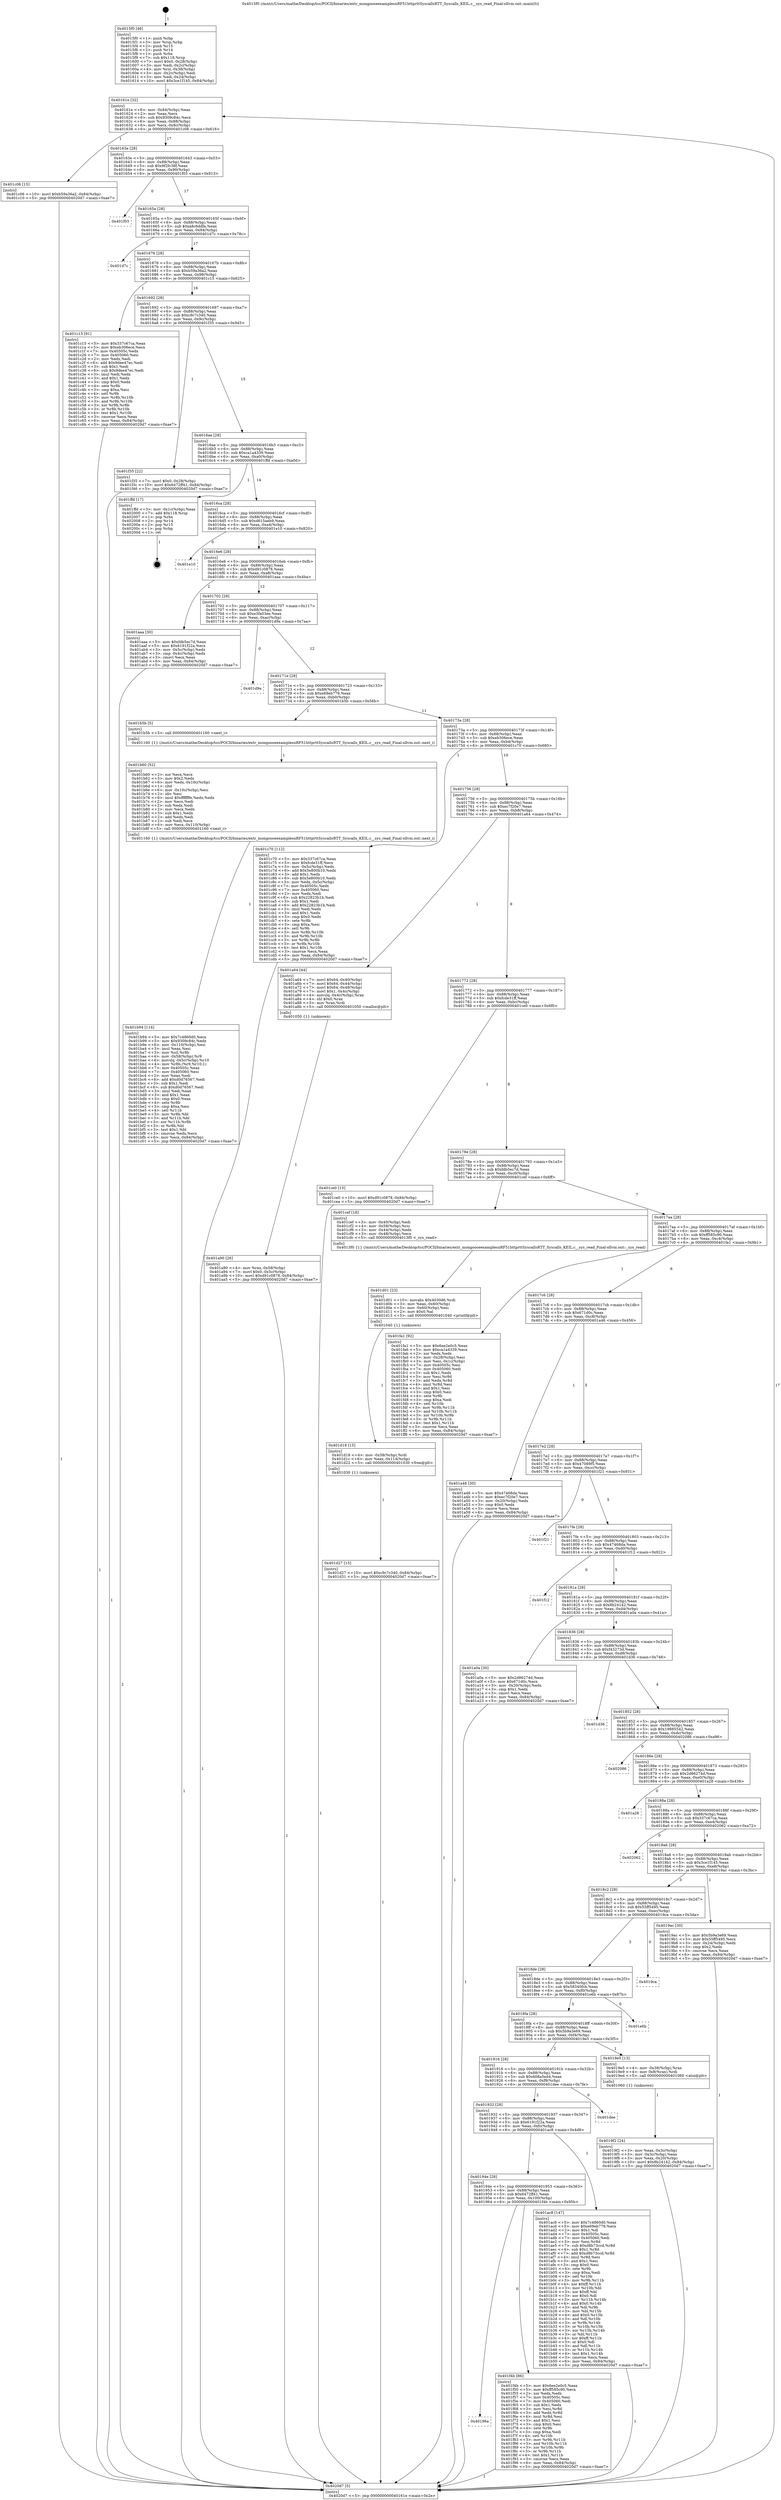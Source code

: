 digraph "0x4015f0" {
  label = "0x4015f0 (/mnt/c/Users/mathe/Desktop/tcc/POCII/binaries/extr_mongooseexamplesnRF51httprttSyscallsRTT_Syscalls_KEIL.c__sys_read_Final-ollvm.out::main(0))"
  labelloc = "t"
  node[shape=record]

  Entry [label="",width=0.3,height=0.3,shape=circle,fillcolor=black,style=filled]
  "0x40161e" [label="{
     0x40161e [32]\l
     | [instrs]\l
     &nbsp;&nbsp;0x40161e \<+6\>: mov -0x84(%rbp),%eax\l
     &nbsp;&nbsp;0x401624 \<+2\>: mov %eax,%ecx\l
     &nbsp;&nbsp;0x401626 \<+6\>: sub $0x9309c84c,%ecx\l
     &nbsp;&nbsp;0x40162c \<+6\>: mov %eax,-0x88(%rbp)\l
     &nbsp;&nbsp;0x401632 \<+6\>: mov %ecx,-0x8c(%rbp)\l
     &nbsp;&nbsp;0x401638 \<+6\>: je 0000000000401c06 \<main+0x616\>\l
  }"]
  "0x401c06" [label="{
     0x401c06 [15]\l
     | [instrs]\l
     &nbsp;&nbsp;0x401c06 \<+10\>: movl $0xb59a36a2,-0x84(%rbp)\l
     &nbsp;&nbsp;0x401c10 \<+5\>: jmp 00000000004020d7 \<main+0xae7\>\l
  }"]
  "0x40163e" [label="{
     0x40163e [28]\l
     | [instrs]\l
     &nbsp;&nbsp;0x40163e \<+5\>: jmp 0000000000401643 \<main+0x53\>\l
     &nbsp;&nbsp;0x401643 \<+6\>: mov -0x88(%rbp),%eax\l
     &nbsp;&nbsp;0x401649 \<+5\>: sub $0x9f2fc38f,%eax\l
     &nbsp;&nbsp;0x40164e \<+6\>: mov %eax,-0x90(%rbp)\l
     &nbsp;&nbsp;0x401654 \<+6\>: je 0000000000401f03 \<main+0x913\>\l
  }"]
  Exit [label="",width=0.3,height=0.3,shape=circle,fillcolor=black,style=filled,peripheries=2]
  "0x401f03" [label="{
     0x401f03\l
  }", style=dashed]
  "0x40165a" [label="{
     0x40165a [28]\l
     | [instrs]\l
     &nbsp;&nbsp;0x40165a \<+5\>: jmp 000000000040165f \<main+0x6f\>\l
     &nbsp;&nbsp;0x40165f \<+6\>: mov -0x88(%rbp),%eax\l
     &nbsp;&nbsp;0x401665 \<+5\>: sub $0xa8c6ddfa,%eax\l
     &nbsp;&nbsp;0x40166a \<+6\>: mov %eax,-0x94(%rbp)\l
     &nbsp;&nbsp;0x401670 \<+6\>: je 0000000000401d7c \<main+0x78c\>\l
  }"]
  "0x40196a" [label="{
     0x40196a\l
  }", style=dashed]
  "0x401d7c" [label="{
     0x401d7c\l
  }", style=dashed]
  "0x401676" [label="{
     0x401676 [28]\l
     | [instrs]\l
     &nbsp;&nbsp;0x401676 \<+5\>: jmp 000000000040167b \<main+0x8b\>\l
     &nbsp;&nbsp;0x40167b \<+6\>: mov -0x88(%rbp),%eax\l
     &nbsp;&nbsp;0x401681 \<+5\>: sub $0xb59a36a2,%eax\l
     &nbsp;&nbsp;0x401686 \<+6\>: mov %eax,-0x98(%rbp)\l
     &nbsp;&nbsp;0x40168c \<+6\>: je 0000000000401c15 \<main+0x625\>\l
  }"]
  "0x401f4b" [label="{
     0x401f4b [86]\l
     | [instrs]\l
     &nbsp;&nbsp;0x401f4b \<+5\>: mov $0x6ee2e0c5,%eax\l
     &nbsp;&nbsp;0x401f50 \<+5\>: mov $0xff585c90,%ecx\l
     &nbsp;&nbsp;0x401f55 \<+2\>: xor %edx,%edx\l
     &nbsp;&nbsp;0x401f57 \<+7\>: mov 0x40505c,%esi\l
     &nbsp;&nbsp;0x401f5e \<+7\>: mov 0x405060,%edi\l
     &nbsp;&nbsp;0x401f65 \<+3\>: sub $0x1,%edx\l
     &nbsp;&nbsp;0x401f68 \<+3\>: mov %esi,%r8d\l
     &nbsp;&nbsp;0x401f6b \<+3\>: add %edx,%r8d\l
     &nbsp;&nbsp;0x401f6e \<+4\>: imul %r8d,%esi\l
     &nbsp;&nbsp;0x401f72 \<+3\>: and $0x1,%esi\l
     &nbsp;&nbsp;0x401f75 \<+3\>: cmp $0x0,%esi\l
     &nbsp;&nbsp;0x401f78 \<+4\>: sete %r9b\l
     &nbsp;&nbsp;0x401f7c \<+3\>: cmp $0xa,%edi\l
     &nbsp;&nbsp;0x401f7f \<+4\>: setl %r10b\l
     &nbsp;&nbsp;0x401f83 \<+3\>: mov %r9b,%r11b\l
     &nbsp;&nbsp;0x401f86 \<+3\>: and %r10b,%r11b\l
     &nbsp;&nbsp;0x401f89 \<+3\>: xor %r10b,%r9b\l
     &nbsp;&nbsp;0x401f8c \<+3\>: or %r9b,%r11b\l
     &nbsp;&nbsp;0x401f8f \<+4\>: test $0x1,%r11b\l
     &nbsp;&nbsp;0x401f93 \<+3\>: cmovne %ecx,%eax\l
     &nbsp;&nbsp;0x401f96 \<+6\>: mov %eax,-0x84(%rbp)\l
     &nbsp;&nbsp;0x401f9c \<+5\>: jmp 00000000004020d7 \<main+0xae7\>\l
  }"]
  "0x401c15" [label="{
     0x401c15 [91]\l
     | [instrs]\l
     &nbsp;&nbsp;0x401c15 \<+5\>: mov $0x337c67ca,%eax\l
     &nbsp;&nbsp;0x401c1a \<+5\>: mov $0xeb306ece,%ecx\l
     &nbsp;&nbsp;0x401c1f \<+7\>: mov 0x40505c,%edx\l
     &nbsp;&nbsp;0x401c26 \<+7\>: mov 0x405060,%esi\l
     &nbsp;&nbsp;0x401c2d \<+2\>: mov %edx,%edi\l
     &nbsp;&nbsp;0x401c2f \<+6\>: add $0x9dee47ec,%edi\l
     &nbsp;&nbsp;0x401c35 \<+3\>: sub $0x1,%edi\l
     &nbsp;&nbsp;0x401c38 \<+6\>: sub $0x9dee47ec,%edi\l
     &nbsp;&nbsp;0x401c3e \<+3\>: imul %edi,%edx\l
     &nbsp;&nbsp;0x401c41 \<+3\>: and $0x1,%edx\l
     &nbsp;&nbsp;0x401c44 \<+3\>: cmp $0x0,%edx\l
     &nbsp;&nbsp;0x401c47 \<+4\>: sete %r8b\l
     &nbsp;&nbsp;0x401c4b \<+3\>: cmp $0xa,%esi\l
     &nbsp;&nbsp;0x401c4e \<+4\>: setl %r9b\l
     &nbsp;&nbsp;0x401c52 \<+3\>: mov %r8b,%r10b\l
     &nbsp;&nbsp;0x401c55 \<+3\>: and %r9b,%r10b\l
     &nbsp;&nbsp;0x401c58 \<+3\>: xor %r9b,%r8b\l
     &nbsp;&nbsp;0x401c5b \<+3\>: or %r8b,%r10b\l
     &nbsp;&nbsp;0x401c5e \<+4\>: test $0x1,%r10b\l
     &nbsp;&nbsp;0x401c62 \<+3\>: cmovne %ecx,%eax\l
     &nbsp;&nbsp;0x401c65 \<+6\>: mov %eax,-0x84(%rbp)\l
     &nbsp;&nbsp;0x401c6b \<+5\>: jmp 00000000004020d7 \<main+0xae7\>\l
  }"]
  "0x401692" [label="{
     0x401692 [28]\l
     | [instrs]\l
     &nbsp;&nbsp;0x401692 \<+5\>: jmp 0000000000401697 \<main+0xa7\>\l
     &nbsp;&nbsp;0x401697 \<+6\>: mov -0x88(%rbp),%eax\l
     &nbsp;&nbsp;0x40169d \<+5\>: sub $0xc9c7c340,%eax\l
     &nbsp;&nbsp;0x4016a2 \<+6\>: mov %eax,-0x9c(%rbp)\l
     &nbsp;&nbsp;0x4016a8 \<+6\>: je 0000000000401f35 \<main+0x945\>\l
  }"]
  "0x401d27" [label="{
     0x401d27 [15]\l
     | [instrs]\l
     &nbsp;&nbsp;0x401d27 \<+10\>: movl $0xc9c7c340,-0x84(%rbp)\l
     &nbsp;&nbsp;0x401d31 \<+5\>: jmp 00000000004020d7 \<main+0xae7\>\l
  }"]
  "0x401f35" [label="{
     0x401f35 [22]\l
     | [instrs]\l
     &nbsp;&nbsp;0x401f35 \<+7\>: movl $0x0,-0x28(%rbp)\l
     &nbsp;&nbsp;0x401f3c \<+10\>: movl $0x6472ff41,-0x84(%rbp)\l
     &nbsp;&nbsp;0x401f46 \<+5\>: jmp 00000000004020d7 \<main+0xae7\>\l
  }"]
  "0x4016ae" [label="{
     0x4016ae [28]\l
     | [instrs]\l
     &nbsp;&nbsp;0x4016ae \<+5\>: jmp 00000000004016b3 \<main+0xc3\>\l
     &nbsp;&nbsp;0x4016b3 \<+6\>: mov -0x88(%rbp),%eax\l
     &nbsp;&nbsp;0x4016b9 \<+5\>: sub $0xca1a4339,%eax\l
     &nbsp;&nbsp;0x4016be \<+6\>: mov %eax,-0xa0(%rbp)\l
     &nbsp;&nbsp;0x4016c4 \<+6\>: je 0000000000401ffd \<main+0xa0d\>\l
  }"]
  "0x401d18" [label="{
     0x401d18 [15]\l
     | [instrs]\l
     &nbsp;&nbsp;0x401d18 \<+4\>: mov -0x58(%rbp),%rdi\l
     &nbsp;&nbsp;0x401d1c \<+6\>: mov %eax,-0x114(%rbp)\l
     &nbsp;&nbsp;0x401d22 \<+5\>: call 0000000000401030 \<free@plt\>\l
     | [calls]\l
     &nbsp;&nbsp;0x401030 \{1\} (unknown)\l
  }"]
  "0x401ffd" [label="{
     0x401ffd [17]\l
     | [instrs]\l
     &nbsp;&nbsp;0x401ffd \<+3\>: mov -0x1c(%rbp),%eax\l
     &nbsp;&nbsp;0x402000 \<+7\>: add $0x118,%rsp\l
     &nbsp;&nbsp;0x402007 \<+1\>: pop %rbx\l
     &nbsp;&nbsp;0x402008 \<+2\>: pop %r14\l
     &nbsp;&nbsp;0x40200a \<+2\>: pop %r15\l
     &nbsp;&nbsp;0x40200c \<+1\>: pop %rbp\l
     &nbsp;&nbsp;0x40200d \<+1\>: ret\l
  }"]
  "0x4016ca" [label="{
     0x4016ca [28]\l
     | [instrs]\l
     &nbsp;&nbsp;0x4016ca \<+5\>: jmp 00000000004016cf \<main+0xdf\>\l
     &nbsp;&nbsp;0x4016cf \<+6\>: mov -0x88(%rbp),%eax\l
     &nbsp;&nbsp;0x4016d5 \<+5\>: sub $0xd615aeb9,%eax\l
     &nbsp;&nbsp;0x4016da \<+6\>: mov %eax,-0xa4(%rbp)\l
     &nbsp;&nbsp;0x4016e0 \<+6\>: je 0000000000401e10 \<main+0x820\>\l
  }"]
  "0x401d01" [label="{
     0x401d01 [23]\l
     | [instrs]\l
     &nbsp;&nbsp;0x401d01 \<+10\>: movabs $0x4030d6,%rdi\l
     &nbsp;&nbsp;0x401d0b \<+3\>: mov %eax,-0x60(%rbp)\l
     &nbsp;&nbsp;0x401d0e \<+3\>: mov -0x60(%rbp),%esi\l
     &nbsp;&nbsp;0x401d11 \<+2\>: mov $0x0,%al\l
     &nbsp;&nbsp;0x401d13 \<+5\>: call 0000000000401040 \<printf@plt\>\l
     | [calls]\l
     &nbsp;&nbsp;0x401040 \{1\} (unknown)\l
  }"]
  "0x401e10" [label="{
     0x401e10\l
  }", style=dashed]
  "0x4016e6" [label="{
     0x4016e6 [28]\l
     | [instrs]\l
     &nbsp;&nbsp;0x4016e6 \<+5\>: jmp 00000000004016eb \<main+0xfb\>\l
     &nbsp;&nbsp;0x4016eb \<+6\>: mov -0x88(%rbp),%eax\l
     &nbsp;&nbsp;0x4016f1 \<+5\>: sub $0xd91c0878,%eax\l
     &nbsp;&nbsp;0x4016f6 \<+6\>: mov %eax,-0xa8(%rbp)\l
     &nbsp;&nbsp;0x4016fc \<+6\>: je 0000000000401aaa \<main+0x4ba\>\l
  }"]
  "0x401b94" [label="{
     0x401b94 [114]\l
     | [instrs]\l
     &nbsp;&nbsp;0x401b94 \<+5\>: mov $0x7c4860d0,%ecx\l
     &nbsp;&nbsp;0x401b99 \<+5\>: mov $0x9309c84c,%edx\l
     &nbsp;&nbsp;0x401b9e \<+6\>: mov -0x110(%rbp),%esi\l
     &nbsp;&nbsp;0x401ba4 \<+3\>: imul %eax,%esi\l
     &nbsp;&nbsp;0x401ba7 \<+3\>: mov %sil,%r8b\l
     &nbsp;&nbsp;0x401baa \<+4\>: mov -0x58(%rbp),%r9\l
     &nbsp;&nbsp;0x401bae \<+4\>: movslq -0x5c(%rbp),%r10\l
     &nbsp;&nbsp;0x401bb2 \<+4\>: mov %r8b,(%r9,%r10,1)\l
     &nbsp;&nbsp;0x401bb6 \<+7\>: mov 0x40505c,%eax\l
     &nbsp;&nbsp;0x401bbd \<+7\>: mov 0x405060,%esi\l
     &nbsp;&nbsp;0x401bc4 \<+2\>: mov %eax,%edi\l
     &nbsp;&nbsp;0x401bc6 \<+6\>: add $0xd0d76567,%edi\l
     &nbsp;&nbsp;0x401bcc \<+3\>: sub $0x1,%edi\l
     &nbsp;&nbsp;0x401bcf \<+6\>: sub $0xd0d76567,%edi\l
     &nbsp;&nbsp;0x401bd5 \<+3\>: imul %edi,%eax\l
     &nbsp;&nbsp;0x401bd8 \<+3\>: and $0x1,%eax\l
     &nbsp;&nbsp;0x401bdb \<+3\>: cmp $0x0,%eax\l
     &nbsp;&nbsp;0x401bde \<+4\>: sete %r8b\l
     &nbsp;&nbsp;0x401be2 \<+3\>: cmp $0xa,%esi\l
     &nbsp;&nbsp;0x401be5 \<+4\>: setl %r11b\l
     &nbsp;&nbsp;0x401be9 \<+3\>: mov %r8b,%bl\l
     &nbsp;&nbsp;0x401bec \<+3\>: and %r11b,%bl\l
     &nbsp;&nbsp;0x401bef \<+3\>: xor %r11b,%r8b\l
     &nbsp;&nbsp;0x401bf2 \<+3\>: or %r8b,%bl\l
     &nbsp;&nbsp;0x401bf5 \<+3\>: test $0x1,%bl\l
     &nbsp;&nbsp;0x401bf8 \<+3\>: cmovne %edx,%ecx\l
     &nbsp;&nbsp;0x401bfb \<+6\>: mov %ecx,-0x84(%rbp)\l
     &nbsp;&nbsp;0x401c01 \<+5\>: jmp 00000000004020d7 \<main+0xae7\>\l
  }"]
  "0x401aaa" [label="{
     0x401aaa [30]\l
     | [instrs]\l
     &nbsp;&nbsp;0x401aaa \<+5\>: mov $0xfdb5ec7d,%eax\l
     &nbsp;&nbsp;0x401aaf \<+5\>: mov $0x6191f22a,%ecx\l
     &nbsp;&nbsp;0x401ab4 \<+3\>: mov -0x5c(%rbp),%edx\l
     &nbsp;&nbsp;0x401ab7 \<+3\>: cmp -0x4c(%rbp),%edx\l
     &nbsp;&nbsp;0x401aba \<+3\>: cmovl %ecx,%eax\l
     &nbsp;&nbsp;0x401abd \<+6\>: mov %eax,-0x84(%rbp)\l
     &nbsp;&nbsp;0x401ac3 \<+5\>: jmp 00000000004020d7 \<main+0xae7\>\l
  }"]
  "0x401702" [label="{
     0x401702 [28]\l
     | [instrs]\l
     &nbsp;&nbsp;0x401702 \<+5\>: jmp 0000000000401707 \<main+0x117\>\l
     &nbsp;&nbsp;0x401707 \<+6\>: mov -0x88(%rbp),%eax\l
     &nbsp;&nbsp;0x40170d \<+5\>: sub $0xe3fa03ee,%eax\l
     &nbsp;&nbsp;0x401712 \<+6\>: mov %eax,-0xac(%rbp)\l
     &nbsp;&nbsp;0x401718 \<+6\>: je 0000000000401d9a \<main+0x7aa\>\l
  }"]
  "0x401b60" [label="{
     0x401b60 [52]\l
     | [instrs]\l
     &nbsp;&nbsp;0x401b60 \<+2\>: xor %ecx,%ecx\l
     &nbsp;&nbsp;0x401b62 \<+5\>: mov $0x2,%edx\l
     &nbsp;&nbsp;0x401b67 \<+6\>: mov %edx,-0x10c(%rbp)\l
     &nbsp;&nbsp;0x401b6d \<+1\>: cltd\l
     &nbsp;&nbsp;0x401b6e \<+6\>: mov -0x10c(%rbp),%esi\l
     &nbsp;&nbsp;0x401b74 \<+2\>: idiv %esi\l
     &nbsp;&nbsp;0x401b76 \<+6\>: imul $0xfffffffe,%edx,%edx\l
     &nbsp;&nbsp;0x401b7c \<+2\>: mov %ecx,%edi\l
     &nbsp;&nbsp;0x401b7e \<+2\>: sub %edx,%edi\l
     &nbsp;&nbsp;0x401b80 \<+2\>: mov %ecx,%edx\l
     &nbsp;&nbsp;0x401b82 \<+3\>: sub $0x1,%edx\l
     &nbsp;&nbsp;0x401b85 \<+2\>: add %edx,%edi\l
     &nbsp;&nbsp;0x401b87 \<+2\>: sub %edi,%ecx\l
     &nbsp;&nbsp;0x401b89 \<+6\>: mov %ecx,-0x110(%rbp)\l
     &nbsp;&nbsp;0x401b8f \<+5\>: call 0000000000401160 \<next_i\>\l
     | [calls]\l
     &nbsp;&nbsp;0x401160 \{1\} (/mnt/c/Users/mathe/Desktop/tcc/POCII/binaries/extr_mongooseexamplesnRF51httprttSyscallsRTT_Syscalls_KEIL.c__sys_read_Final-ollvm.out::next_i)\l
  }"]
  "0x401d9a" [label="{
     0x401d9a\l
  }", style=dashed]
  "0x40171e" [label="{
     0x40171e [28]\l
     | [instrs]\l
     &nbsp;&nbsp;0x40171e \<+5\>: jmp 0000000000401723 \<main+0x133\>\l
     &nbsp;&nbsp;0x401723 \<+6\>: mov -0x88(%rbp),%eax\l
     &nbsp;&nbsp;0x401729 \<+5\>: sub $0xe69eb779,%eax\l
     &nbsp;&nbsp;0x40172e \<+6\>: mov %eax,-0xb0(%rbp)\l
     &nbsp;&nbsp;0x401734 \<+6\>: je 0000000000401b5b \<main+0x56b\>\l
  }"]
  "0x40194e" [label="{
     0x40194e [28]\l
     | [instrs]\l
     &nbsp;&nbsp;0x40194e \<+5\>: jmp 0000000000401953 \<main+0x363\>\l
     &nbsp;&nbsp;0x401953 \<+6\>: mov -0x88(%rbp),%eax\l
     &nbsp;&nbsp;0x401959 \<+5\>: sub $0x6472ff41,%eax\l
     &nbsp;&nbsp;0x40195e \<+6\>: mov %eax,-0x100(%rbp)\l
     &nbsp;&nbsp;0x401964 \<+6\>: je 0000000000401f4b \<main+0x95b\>\l
  }"]
  "0x401b5b" [label="{
     0x401b5b [5]\l
     | [instrs]\l
     &nbsp;&nbsp;0x401b5b \<+5\>: call 0000000000401160 \<next_i\>\l
     | [calls]\l
     &nbsp;&nbsp;0x401160 \{1\} (/mnt/c/Users/mathe/Desktop/tcc/POCII/binaries/extr_mongooseexamplesnRF51httprttSyscallsRTT_Syscalls_KEIL.c__sys_read_Final-ollvm.out::next_i)\l
  }"]
  "0x40173a" [label="{
     0x40173a [28]\l
     | [instrs]\l
     &nbsp;&nbsp;0x40173a \<+5\>: jmp 000000000040173f \<main+0x14f\>\l
     &nbsp;&nbsp;0x40173f \<+6\>: mov -0x88(%rbp),%eax\l
     &nbsp;&nbsp;0x401745 \<+5\>: sub $0xeb306ece,%eax\l
     &nbsp;&nbsp;0x40174a \<+6\>: mov %eax,-0xb4(%rbp)\l
     &nbsp;&nbsp;0x401750 \<+6\>: je 0000000000401c70 \<main+0x680\>\l
  }"]
  "0x401ac8" [label="{
     0x401ac8 [147]\l
     | [instrs]\l
     &nbsp;&nbsp;0x401ac8 \<+5\>: mov $0x7c4860d0,%eax\l
     &nbsp;&nbsp;0x401acd \<+5\>: mov $0xe69eb779,%ecx\l
     &nbsp;&nbsp;0x401ad2 \<+2\>: mov $0x1,%dl\l
     &nbsp;&nbsp;0x401ad4 \<+7\>: mov 0x40505c,%esi\l
     &nbsp;&nbsp;0x401adb \<+7\>: mov 0x405060,%edi\l
     &nbsp;&nbsp;0x401ae2 \<+3\>: mov %esi,%r8d\l
     &nbsp;&nbsp;0x401ae5 \<+7\>: sub $0xd8b73ccd,%r8d\l
     &nbsp;&nbsp;0x401aec \<+4\>: sub $0x1,%r8d\l
     &nbsp;&nbsp;0x401af0 \<+7\>: add $0xd8b73ccd,%r8d\l
     &nbsp;&nbsp;0x401af7 \<+4\>: imul %r8d,%esi\l
     &nbsp;&nbsp;0x401afb \<+3\>: and $0x1,%esi\l
     &nbsp;&nbsp;0x401afe \<+3\>: cmp $0x0,%esi\l
     &nbsp;&nbsp;0x401b01 \<+4\>: sete %r9b\l
     &nbsp;&nbsp;0x401b05 \<+3\>: cmp $0xa,%edi\l
     &nbsp;&nbsp;0x401b08 \<+4\>: setl %r10b\l
     &nbsp;&nbsp;0x401b0c \<+3\>: mov %r9b,%r11b\l
     &nbsp;&nbsp;0x401b0f \<+4\>: xor $0xff,%r11b\l
     &nbsp;&nbsp;0x401b13 \<+3\>: mov %r10b,%bl\l
     &nbsp;&nbsp;0x401b16 \<+3\>: xor $0xff,%bl\l
     &nbsp;&nbsp;0x401b19 \<+3\>: xor $0x0,%dl\l
     &nbsp;&nbsp;0x401b1c \<+3\>: mov %r11b,%r14b\l
     &nbsp;&nbsp;0x401b1f \<+4\>: and $0x0,%r14b\l
     &nbsp;&nbsp;0x401b23 \<+3\>: and %dl,%r9b\l
     &nbsp;&nbsp;0x401b26 \<+3\>: mov %bl,%r15b\l
     &nbsp;&nbsp;0x401b29 \<+4\>: and $0x0,%r15b\l
     &nbsp;&nbsp;0x401b2d \<+3\>: and %dl,%r10b\l
     &nbsp;&nbsp;0x401b30 \<+3\>: or %r9b,%r14b\l
     &nbsp;&nbsp;0x401b33 \<+3\>: or %r10b,%r15b\l
     &nbsp;&nbsp;0x401b36 \<+3\>: xor %r15b,%r14b\l
     &nbsp;&nbsp;0x401b39 \<+3\>: or %bl,%r11b\l
     &nbsp;&nbsp;0x401b3c \<+4\>: xor $0xff,%r11b\l
     &nbsp;&nbsp;0x401b40 \<+3\>: or $0x0,%dl\l
     &nbsp;&nbsp;0x401b43 \<+3\>: and %dl,%r11b\l
     &nbsp;&nbsp;0x401b46 \<+3\>: or %r11b,%r14b\l
     &nbsp;&nbsp;0x401b49 \<+4\>: test $0x1,%r14b\l
     &nbsp;&nbsp;0x401b4d \<+3\>: cmovne %ecx,%eax\l
     &nbsp;&nbsp;0x401b50 \<+6\>: mov %eax,-0x84(%rbp)\l
     &nbsp;&nbsp;0x401b56 \<+5\>: jmp 00000000004020d7 \<main+0xae7\>\l
  }"]
  "0x401c70" [label="{
     0x401c70 [112]\l
     | [instrs]\l
     &nbsp;&nbsp;0x401c70 \<+5\>: mov $0x337c67ca,%eax\l
     &nbsp;&nbsp;0x401c75 \<+5\>: mov $0xfcde31ff,%ecx\l
     &nbsp;&nbsp;0x401c7a \<+3\>: mov -0x5c(%rbp),%edx\l
     &nbsp;&nbsp;0x401c7d \<+6\>: add $0x5e800b10,%edx\l
     &nbsp;&nbsp;0x401c83 \<+3\>: add $0x1,%edx\l
     &nbsp;&nbsp;0x401c86 \<+6\>: sub $0x5e800b10,%edx\l
     &nbsp;&nbsp;0x401c8c \<+3\>: mov %edx,-0x5c(%rbp)\l
     &nbsp;&nbsp;0x401c8f \<+7\>: mov 0x40505c,%edx\l
     &nbsp;&nbsp;0x401c96 \<+7\>: mov 0x405060,%esi\l
     &nbsp;&nbsp;0x401c9d \<+2\>: mov %edx,%edi\l
     &nbsp;&nbsp;0x401c9f \<+6\>: sub $0x22823b1b,%edi\l
     &nbsp;&nbsp;0x401ca5 \<+3\>: sub $0x1,%edi\l
     &nbsp;&nbsp;0x401ca8 \<+6\>: add $0x22823b1b,%edi\l
     &nbsp;&nbsp;0x401cae \<+3\>: imul %edi,%edx\l
     &nbsp;&nbsp;0x401cb1 \<+3\>: and $0x1,%edx\l
     &nbsp;&nbsp;0x401cb4 \<+3\>: cmp $0x0,%edx\l
     &nbsp;&nbsp;0x401cb7 \<+4\>: sete %r8b\l
     &nbsp;&nbsp;0x401cbb \<+3\>: cmp $0xa,%esi\l
     &nbsp;&nbsp;0x401cbe \<+4\>: setl %r9b\l
     &nbsp;&nbsp;0x401cc2 \<+3\>: mov %r8b,%r10b\l
     &nbsp;&nbsp;0x401cc5 \<+3\>: and %r9b,%r10b\l
     &nbsp;&nbsp;0x401cc8 \<+3\>: xor %r9b,%r8b\l
     &nbsp;&nbsp;0x401ccb \<+3\>: or %r8b,%r10b\l
     &nbsp;&nbsp;0x401cce \<+4\>: test $0x1,%r10b\l
     &nbsp;&nbsp;0x401cd2 \<+3\>: cmovne %ecx,%eax\l
     &nbsp;&nbsp;0x401cd5 \<+6\>: mov %eax,-0x84(%rbp)\l
     &nbsp;&nbsp;0x401cdb \<+5\>: jmp 00000000004020d7 \<main+0xae7\>\l
  }"]
  "0x401756" [label="{
     0x401756 [28]\l
     | [instrs]\l
     &nbsp;&nbsp;0x401756 \<+5\>: jmp 000000000040175b \<main+0x16b\>\l
     &nbsp;&nbsp;0x40175b \<+6\>: mov -0x88(%rbp),%eax\l
     &nbsp;&nbsp;0x401761 \<+5\>: sub $0xec7f20e7,%eax\l
     &nbsp;&nbsp;0x401766 \<+6\>: mov %eax,-0xb8(%rbp)\l
     &nbsp;&nbsp;0x40176c \<+6\>: je 0000000000401a64 \<main+0x474\>\l
  }"]
  "0x401932" [label="{
     0x401932 [28]\l
     | [instrs]\l
     &nbsp;&nbsp;0x401932 \<+5\>: jmp 0000000000401937 \<main+0x347\>\l
     &nbsp;&nbsp;0x401937 \<+6\>: mov -0x88(%rbp),%eax\l
     &nbsp;&nbsp;0x40193d \<+5\>: sub $0x6191f22a,%eax\l
     &nbsp;&nbsp;0x401942 \<+6\>: mov %eax,-0xfc(%rbp)\l
     &nbsp;&nbsp;0x401948 \<+6\>: je 0000000000401ac8 \<main+0x4d8\>\l
  }"]
  "0x401a64" [label="{
     0x401a64 [44]\l
     | [instrs]\l
     &nbsp;&nbsp;0x401a64 \<+7\>: movl $0x64,-0x40(%rbp)\l
     &nbsp;&nbsp;0x401a6b \<+7\>: movl $0x64,-0x44(%rbp)\l
     &nbsp;&nbsp;0x401a72 \<+7\>: movl $0x64,-0x48(%rbp)\l
     &nbsp;&nbsp;0x401a79 \<+7\>: movl $0x1,-0x4c(%rbp)\l
     &nbsp;&nbsp;0x401a80 \<+4\>: movslq -0x4c(%rbp),%rax\l
     &nbsp;&nbsp;0x401a84 \<+4\>: shl $0x0,%rax\l
     &nbsp;&nbsp;0x401a88 \<+3\>: mov %rax,%rdi\l
     &nbsp;&nbsp;0x401a8b \<+5\>: call 0000000000401050 \<malloc@plt\>\l
     | [calls]\l
     &nbsp;&nbsp;0x401050 \{1\} (unknown)\l
  }"]
  "0x401772" [label="{
     0x401772 [28]\l
     | [instrs]\l
     &nbsp;&nbsp;0x401772 \<+5\>: jmp 0000000000401777 \<main+0x187\>\l
     &nbsp;&nbsp;0x401777 \<+6\>: mov -0x88(%rbp),%eax\l
     &nbsp;&nbsp;0x40177d \<+5\>: sub $0xfcde31ff,%eax\l
     &nbsp;&nbsp;0x401782 \<+6\>: mov %eax,-0xbc(%rbp)\l
     &nbsp;&nbsp;0x401788 \<+6\>: je 0000000000401ce0 \<main+0x6f0\>\l
  }"]
  "0x401dee" [label="{
     0x401dee\l
  }", style=dashed]
  "0x401ce0" [label="{
     0x401ce0 [15]\l
     | [instrs]\l
     &nbsp;&nbsp;0x401ce0 \<+10\>: movl $0xd91c0878,-0x84(%rbp)\l
     &nbsp;&nbsp;0x401cea \<+5\>: jmp 00000000004020d7 \<main+0xae7\>\l
  }"]
  "0x40178e" [label="{
     0x40178e [28]\l
     | [instrs]\l
     &nbsp;&nbsp;0x40178e \<+5\>: jmp 0000000000401793 \<main+0x1a3\>\l
     &nbsp;&nbsp;0x401793 \<+6\>: mov -0x88(%rbp),%eax\l
     &nbsp;&nbsp;0x401799 \<+5\>: sub $0xfdb5ec7d,%eax\l
     &nbsp;&nbsp;0x40179e \<+6\>: mov %eax,-0xc0(%rbp)\l
     &nbsp;&nbsp;0x4017a4 \<+6\>: je 0000000000401cef \<main+0x6ff\>\l
  }"]
  "0x401a90" [label="{
     0x401a90 [26]\l
     | [instrs]\l
     &nbsp;&nbsp;0x401a90 \<+4\>: mov %rax,-0x58(%rbp)\l
     &nbsp;&nbsp;0x401a94 \<+7\>: movl $0x0,-0x5c(%rbp)\l
     &nbsp;&nbsp;0x401a9b \<+10\>: movl $0xd91c0878,-0x84(%rbp)\l
     &nbsp;&nbsp;0x401aa5 \<+5\>: jmp 00000000004020d7 \<main+0xae7\>\l
  }"]
  "0x401cef" [label="{
     0x401cef [18]\l
     | [instrs]\l
     &nbsp;&nbsp;0x401cef \<+3\>: mov -0x40(%rbp),%edi\l
     &nbsp;&nbsp;0x401cf2 \<+4\>: mov -0x58(%rbp),%rsi\l
     &nbsp;&nbsp;0x401cf6 \<+3\>: mov -0x44(%rbp),%edx\l
     &nbsp;&nbsp;0x401cf9 \<+3\>: mov -0x48(%rbp),%ecx\l
     &nbsp;&nbsp;0x401cfc \<+5\>: call 00000000004013f0 \<_sys_read\>\l
     | [calls]\l
     &nbsp;&nbsp;0x4013f0 \{1\} (/mnt/c/Users/mathe/Desktop/tcc/POCII/binaries/extr_mongooseexamplesnRF51httprttSyscallsRTT_Syscalls_KEIL.c__sys_read_Final-ollvm.out::_sys_read)\l
  }"]
  "0x4017aa" [label="{
     0x4017aa [28]\l
     | [instrs]\l
     &nbsp;&nbsp;0x4017aa \<+5\>: jmp 00000000004017af \<main+0x1bf\>\l
     &nbsp;&nbsp;0x4017af \<+6\>: mov -0x88(%rbp),%eax\l
     &nbsp;&nbsp;0x4017b5 \<+5\>: sub $0xff585c90,%eax\l
     &nbsp;&nbsp;0x4017ba \<+6\>: mov %eax,-0xc4(%rbp)\l
     &nbsp;&nbsp;0x4017c0 \<+6\>: je 0000000000401fa1 \<main+0x9b1\>\l
  }"]
  "0x4019f2" [label="{
     0x4019f2 [24]\l
     | [instrs]\l
     &nbsp;&nbsp;0x4019f2 \<+3\>: mov %eax,-0x3c(%rbp)\l
     &nbsp;&nbsp;0x4019f5 \<+3\>: mov -0x3c(%rbp),%eax\l
     &nbsp;&nbsp;0x4019f8 \<+3\>: mov %eax,-0x20(%rbp)\l
     &nbsp;&nbsp;0x4019fb \<+10\>: movl $0x8b24142,-0x84(%rbp)\l
     &nbsp;&nbsp;0x401a05 \<+5\>: jmp 00000000004020d7 \<main+0xae7\>\l
  }"]
  "0x401fa1" [label="{
     0x401fa1 [92]\l
     | [instrs]\l
     &nbsp;&nbsp;0x401fa1 \<+5\>: mov $0x6ee2e0c5,%eax\l
     &nbsp;&nbsp;0x401fa6 \<+5\>: mov $0xca1a4339,%ecx\l
     &nbsp;&nbsp;0x401fab \<+2\>: xor %edx,%edx\l
     &nbsp;&nbsp;0x401fad \<+3\>: mov -0x28(%rbp),%esi\l
     &nbsp;&nbsp;0x401fb0 \<+3\>: mov %esi,-0x1c(%rbp)\l
     &nbsp;&nbsp;0x401fb3 \<+7\>: mov 0x40505c,%esi\l
     &nbsp;&nbsp;0x401fba \<+7\>: mov 0x405060,%edi\l
     &nbsp;&nbsp;0x401fc1 \<+3\>: sub $0x1,%edx\l
     &nbsp;&nbsp;0x401fc4 \<+3\>: mov %esi,%r8d\l
     &nbsp;&nbsp;0x401fc7 \<+3\>: add %edx,%r8d\l
     &nbsp;&nbsp;0x401fca \<+4\>: imul %r8d,%esi\l
     &nbsp;&nbsp;0x401fce \<+3\>: and $0x1,%esi\l
     &nbsp;&nbsp;0x401fd1 \<+3\>: cmp $0x0,%esi\l
     &nbsp;&nbsp;0x401fd4 \<+4\>: sete %r9b\l
     &nbsp;&nbsp;0x401fd8 \<+3\>: cmp $0xa,%edi\l
     &nbsp;&nbsp;0x401fdb \<+4\>: setl %r10b\l
     &nbsp;&nbsp;0x401fdf \<+3\>: mov %r9b,%r11b\l
     &nbsp;&nbsp;0x401fe2 \<+3\>: and %r10b,%r11b\l
     &nbsp;&nbsp;0x401fe5 \<+3\>: xor %r10b,%r9b\l
     &nbsp;&nbsp;0x401fe8 \<+3\>: or %r9b,%r11b\l
     &nbsp;&nbsp;0x401feb \<+4\>: test $0x1,%r11b\l
     &nbsp;&nbsp;0x401fef \<+3\>: cmovne %ecx,%eax\l
     &nbsp;&nbsp;0x401ff2 \<+6\>: mov %eax,-0x84(%rbp)\l
     &nbsp;&nbsp;0x401ff8 \<+5\>: jmp 00000000004020d7 \<main+0xae7\>\l
  }"]
  "0x4017c6" [label="{
     0x4017c6 [28]\l
     | [instrs]\l
     &nbsp;&nbsp;0x4017c6 \<+5\>: jmp 00000000004017cb \<main+0x1db\>\l
     &nbsp;&nbsp;0x4017cb \<+6\>: mov -0x88(%rbp),%eax\l
     &nbsp;&nbsp;0x4017d1 \<+5\>: sub $0x671d0c,%eax\l
     &nbsp;&nbsp;0x4017d6 \<+6\>: mov %eax,-0xc8(%rbp)\l
     &nbsp;&nbsp;0x4017dc \<+6\>: je 0000000000401a46 \<main+0x456\>\l
  }"]
  "0x401916" [label="{
     0x401916 [28]\l
     | [instrs]\l
     &nbsp;&nbsp;0x401916 \<+5\>: jmp 000000000040191b \<main+0x32b\>\l
     &nbsp;&nbsp;0x40191b \<+6\>: mov -0x88(%rbp),%eax\l
     &nbsp;&nbsp;0x401921 \<+5\>: sub $0x608a5ed4,%eax\l
     &nbsp;&nbsp;0x401926 \<+6\>: mov %eax,-0xf8(%rbp)\l
     &nbsp;&nbsp;0x40192c \<+6\>: je 0000000000401dee \<main+0x7fe\>\l
  }"]
  "0x401a46" [label="{
     0x401a46 [30]\l
     | [instrs]\l
     &nbsp;&nbsp;0x401a46 \<+5\>: mov $0x47468da,%eax\l
     &nbsp;&nbsp;0x401a4b \<+5\>: mov $0xec7f20e7,%ecx\l
     &nbsp;&nbsp;0x401a50 \<+3\>: mov -0x20(%rbp),%edx\l
     &nbsp;&nbsp;0x401a53 \<+3\>: cmp $0x0,%edx\l
     &nbsp;&nbsp;0x401a56 \<+3\>: cmove %ecx,%eax\l
     &nbsp;&nbsp;0x401a59 \<+6\>: mov %eax,-0x84(%rbp)\l
     &nbsp;&nbsp;0x401a5f \<+5\>: jmp 00000000004020d7 \<main+0xae7\>\l
  }"]
  "0x4017e2" [label="{
     0x4017e2 [28]\l
     | [instrs]\l
     &nbsp;&nbsp;0x4017e2 \<+5\>: jmp 00000000004017e7 \<main+0x1f7\>\l
     &nbsp;&nbsp;0x4017e7 \<+6\>: mov -0x88(%rbp),%eax\l
     &nbsp;&nbsp;0x4017ed \<+5\>: sub $0x47089f5,%eax\l
     &nbsp;&nbsp;0x4017f2 \<+6\>: mov %eax,-0xcc(%rbp)\l
     &nbsp;&nbsp;0x4017f8 \<+6\>: je 0000000000401f21 \<main+0x931\>\l
  }"]
  "0x4019e5" [label="{
     0x4019e5 [13]\l
     | [instrs]\l
     &nbsp;&nbsp;0x4019e5 \<+4\>: mov -0x38(%rbp),%rax\l
     &nbsp;&nbsp;0x4019e9 \<+4\>: mov 0x8(%rax),%rdi\l
     &nbsp;&nbsp;0x4019ed \<+5\>: call 0000000000401060 \<atoi@plt\>\l
     | [calls]\l
     &nbsp;&nbsp;0x401060 \{1\} (unknown)\l
  }"]
  "0x401f21" [label="{
     0x401f21\l
  }", style=dashed]
  "0x4017fe" [label="{
     0x4017fe [28]\l
     | [instrs]\l
     &nbsp;&nbsp;0x4017fe \<+5\>: jmp 0000000000401803 \<main+0x213\>\l
     &nbsp;&nbsp;0x401803 \<+6\>: mov -0x88(%rbp),%eax\l
     &nbsp;&nbsp;0x401809 \<+5\>: sub $0x47468da,%eax\l
     &nbsp;&nbsp;0x40180e \<+6\>: mov %eax,-0xd0(%rbp)\l
     &nbsp;&nbsp;0x401814 \<+6\>: je 0000000000401f12 \<main+0x922\>\l
  }"]
  "0x4018fa" [label="{
     0x4018fa [28]\l
     | [instrs]\l
     &nbsp;&nbsp;0x4018fa \<+5\>: jmp 00000000004018ff \<main+0x30f\>\l
     &nbsp;&nbsp;0x4018ff \<+6\>: mov -0x88(%rbp),%eax\l
     &nbsp;&nbsp;0x401905 \<+5\>: sub $0x5b9a3e69,%eax\l
     &nbsp;&nbsp;0x40190a \<+6\>: mov %eax,-0xf4(%rbp)\l
     &nbsp;&nbsp;0x401910 \<+6\>: je 00000000004019e5 \<main+0x3f5\>\l
  }"]
  "0x401f12" [label="{
     0x401f12\l
  }", style=dashed]
  "0x40181a" [label="{
     0x40181a [28]\l
     | [instrs]\l
     &nbsp;&nbsp;0x40181a \<+5\>: jmp 000000000040181f \<main+0x22f\>\l
     &nbsp;&nbsp;0x40181f \<+6\>: mov -0x88(%rbp),%eax\l
     &nbsp;&nbsp;0x401825 \<+5\>: sub $0x8b24142,%eax\l
     &nbsp;&nbsp;0x40182a \<+6\>: mov %eax,-0xd4(%rbp)\l
     &nbsp;&nbsp;0x401830 \<+6\>: je 0000000000401a0a \<main+0x41a\>\l
  }"]
  "0x401e6b" [label="{
     0x401e6b\l
  }", style=dashed]
  "0x401a0a" [label="{
     0x401a0a [30]\l
     | [instrs]\l
     &nbsp;&nbsp;0x401a0a \<+5\>: mov $0x2d86274d,%eax\l
     &nbsp;&nbsp;0x401a0f \<+5\>: mov $0x671d0c,%ecx\l
     &nbsp;&nbsp;0x401a14 \<+3\>: mov -0x20(%rbp),%edx\l
     &nbsp;&nbsp;0x401a17 \<+3\>: cmp $0x1,%edx\l
     &nbsp;&nbsp;0x401a1a \<+3\>: cmovl %ecx,%eax\l
     &nbsp;&nbsp;0x401a1d \<+6\>: mov %eax,-0x84(%rbp)\l
     &nbsp;&nbsp;0x401a23 \<+5\>: jmp 00000000004020d7 \<main+0xae7\>\l
  }"]
  "0x401836" [label="{
     0x401836 [28]\l
     | [instrs]\l
     &nbsp;&nbsp;0x401836 \<+5\>: jmp 000000000040183b \<main+0x24b\>\l
     &nbsp;&nbsp;0x40183b \<+6\>: mov -0x88(%rbp),%eax\l
     &nbsp;&nbsp;0x401841 \<+5\>: sub $0xf43273d,%eax\l
     &nbsp;&nbsp;0x401846 \<+6\>: mov %eax,-0xd8(%rbp)\l
     &nbsp;&nbsp;0x40184c \<+6\>: je 0000000000401d36 \<main+0x746\>\l
  }"]
  "0x4018de" [label="{
     0x4018de [28]\l
     | [instrs]\l
     &nbsp;&nbsp;0x4018de \<+5\>: jmp 00000000004018e3 \<main+0x2f3\>\l
     &nbsp;&nbsp;0x4018e3 \<+6\>: mov -0x88(%rbp),%eax\l
     &nbsp;&nbsp;0x4018e9 \<+5\>: sub $0x58340fcb,%eax\l
     &nbsp;&nbsp;0x4018ee \<+6\>: mov %eax,-0xf0(%rbp)\l
     &nbsp;&nbsp;0x4018f4 \<+6\>: je 0000000000401e6b \<main+0x87b\>\l
  }"]
  "0x401d36" [label="{
     0x401d36\l
  }", style=dashed]
  "0x401852" [label="{
     0x401852 [28]\l
     | [instrs]\l
     &nbsp;&nbsp;0x401852 \<+5\>: jmp 0000000000401857 \<main+0x267\>\l
     &nbsp;&nbsp;0x401857 \<+6\>: mov -0x88(%rbp),%eax\l
     &nbsp;&nbsp;0x40185d \<+5\>: sub $0x19885542,%eax\l
     &nbsp;&nbsp;0x401862 \<+6\>: mov %eax,-0xdc(%rbp)\l
     &nbsp;&nbsp;0x401868 \<+6\>: je 0000000000402086 \<main+0xa96\>\l
  }"]
  "0x4019ca" [label="{
     0x4019ca\l
  }", style=dashed]
  "0x402086" [label="{
     0x402086\l
  }", style=dashed]
  "0x40186e" [label="{
     0x40186e [28]\l
     | [instrs]\l
     &nbsp;&nbsp;0x40186e \<+5\>: jmp 0000000000401873 \<main+0x283\>\l
     &nbsp;&nbsp;0x401873 \<+6\>: mov -0x88(%rbp),%eax\l
     &nbsp;&nbsp;0x401879 \<+5\>: sub $0x2d86274d,%eax\l
     &nbsp;&nbsp;0x40187e \<+6\>: mov %eax,-0xe0(%rbp)\l
     &nbsp;&nbsp;0x401884 \<+6\>: je 0000000000401a28 \<main+0x438\>\l
  }"]
  "0x4015f0" [label="{
     0x4015f0 [46]\l
     | [instrs]\l
     &nbsp;&nbsp;0x4015f0 \<+1\>: push %rbp\l
     &nbsp;&nbsp;0x4015f1 \<+3\>: mov %rsp,%rbp\l
     &nbsp;&nbsp;0x4015f4 \<+2\>: push %r15\l
     &nbsp;&nbsp;0x4015f6 \<+2\>: push %r14\l
     &nbsp;&nbsp;0x4015f8 \<+1\>: push %rbx\l
     &nbsp;&nbsp;0x4015f9 \<+7\>: sub $0x118,%rsp\l
     &nbsp;&nbsp;0x401600 \<+7\>: movl $0x0,-0x28(%rbp)\l
     &nbsp;&nbsp;0x401607 \<+3\>: mov %edi,-0x2c(%rbp)\l
     &nbsp;&nbsp;0x40160a \<+4\>: mov %rsi,-0x38(%rbp)\l
     &nbsp;&nbsp;0x40160e \<+3\>: mov -0x2c(%rbp),%edi\l
     &nbsp;&nbsp;0x401611 \<+3\>: mov %edi,-0x24(%rbp)\l
     &nbsp;&nbsp;0x401614 \<+10\>: movl $0x3ce1f145,-0x84(%rbp)\l
  }"]
  "0x401a28" [label="{
     0x401a28\l
  }", style=dashed]
  "0x40188a" [label="{
     0x40188a [28]\l
     | [instrs]\l
     &nbsp;&nbsp;0x40188a \<+5\>: jmp 000000000040188f \<main+0x29f\>\l
     &nbsp;&nbsp;0x40188f \<+6\>: mov -0x88(%rbp),%eax\l
     &nbsp;&nbsp;0x401895 \<+5\>: sub $0x337c67ca,%eax\l
     &nbsp;&nbsp;0x40189a \<+6\>: mov %eax,-0xe4(%rbp)\l
     &nbsp;&nbsp;0x4018a0 \<+6\>: je 0000000000402062 \<main+0xa72\>\l
  }"]
  "0x4020d7" [label="{
     0x4020d7 [5]\l
     | [instrs]\l
     &nbsp;&nbsp;0x4020d7 \<+5\>: jmp 000000000040161e \<main+0x2e\>\l
  }"]
  "0x402062" [label="{
     0x402062\l
  }", style=dashed]
  "0x4018a6" [label="{
     0x4018a6 [28]\l
     | [instrs]\l
     &nbsp;&nbsp;0x4018a6 \<+5\>: jmp 00000000004018ab \<main+0x2bb\>\l
     &nbsp;&nbsp;0x4018ab \<+6\>: mov -0x88(%rbp),%eax\l
     &nbsp;&nbsp;0x4018b1 \<+5\>: sub $0x3ce1f145,%eax\l
     &nbsp;&nbsp;0x4018b6 \<+6\>: mov %eax,-0xe8(%rbp)\l
     &nbsp;&nbsp;0x4018bc \<+6\>: je 00000000004019ac \<main+0x3bc\>\l
  }"]
  "0x4018c2" [label="{
     0x4018c2 [28]\l
     | [instrs]\l
     &nbsp;&nbsp;0x4018c2 \<+5\>: jmp 00000000004018c7 \<main+0x2d7\>\l
     &nbsp;&nbsp;0x4018c7 \<+6\>: mov -0x88(%rbp),%eax\l
     &nbsp;&nbsp;0x4018cd \<+5\>: sub $0x55ff5495,%eax\l
     &nbsp;&nbsp;0x4018d2 \<+6\>: mov %eax,-0xec(%rbp)\l
     &nbsp;&nbsp;0x4018d8 \<+6\>: je 00000000004019ca \<main+0x3da\>\l
  }"]
  "0x4019ac" [label="{
     0x4019ac [30]\l
     | [instrs]\l
     &nbsp;&nbsp;0x4019ac \<+5\>: mov $0x5b9a3e69,%eax\l
     &nbsp;&nbsp;0x4019b1 \<+5\>: mov $0x55ff5495,%ecx\l
     &nbsp;&nbsp;0x4019b6 \<+3\>: mov -0x24(%rbp),%edx\l
     &nbsp;&nbsp;0x4019b9 \<+3\>: cmp $0x2,%edx\l
     &nbsp;&nbsp;0x4019bc \<+3\>: cmovne %ecx,%eax\l
     &nbsp;&nbsp;0x4019bf \<+6\>: mov %eax,-0x84(%rbp)\l
     &nbsp;&nbsp;0x4019c5 \<+5\>: jmp 00000000004020d7 \<main+0xae7\>\l
  }"]
  Entry -> "0x4015f0" [label=" 1"]
  "0x40161e" -> "0x401c06" [label=" 1"]
  "0x40161e" -> "0x40163e" [label=" 17"]
  "0x401ffd" -> Exit [label=" 1"]
  "0x40163e" -> "0x401f03" [label=" 0"]
  "0x40163e" -> "0x40165a" [label=" 17"]
  "0x401fa1" -> "0x4020d7" [label=" 1"]
  "0x40165a" -> "0x401d7c" [label=" 0"]
  "0x40165a" -> "0x401676" [label=" 17"]
  "0x401f4b" -> "0x4020d7" [label=" 1"]
  "0x401676" -> "0x401c15" [label=" 1"]
  "0x401676" -> "0x401692" [label=" 16"]
  "0x40194e" -> "0x40196a" [label=" 0"]
  "0x401692" -> "0x401f35" [label=" 1"]
  "0x401692" -> "0x4016ae" [label=" 15"]
  "0x40194e" -> "0x401f4b" [label=" 1"]
  "0x4016ae" -> "0x401ffd" [label=" 1"]
  "0x4016ae" -> "0x4016ca" [label=" 14"]
  "0x401f35" -> "0x4020d7" [label=" 1"]
  "0x4016ca" -> "0x401e10" [label=" 0"]
  "0x4016ca" -> "0x4016e6" [label=" 14"]
  "0x401d27" -> "0x4020d7" [label=" 1"]
  "0x4016e6" -> "0x401aaa" [label=" 2"]
  "0x4016e6" -> "0x401702" [label=" 12"]
  "0x401d18" -> "0x401d27" [label=" 1"]
  "0x401702" -> "0x401d9a" [label=" 0"]
  "0x401702" -> "0x40171e" [label=" 12"]
  "0x401d01" -> "0x401d18" [label=" 1"]
  "0x40171e" -> "0x401b5b" [label=" 1"]
  "0x40171e" -> "0x40173a" [label=" 11"]
  "0x401cef" -> "0x401d01" [label=" 1"]
  "0x40173a" -> "0x401c70" [label=" 1"]
  "0x40173a" -> "0x401756" [label=" 10"]
  "0x401ce0" -> "0x4020d7" [label=" 1"]
  "0x401756" -> "0x401a64" [label=" 1"]
  "0x401756" -> "0x401772" [label=" 9"]
  "0x401c15" -> "0x4020d7" [label=" 1"]
  "0x401772" -> "0x401ce0" [label=" 1"]
  "0x401772" -> "0x40178e" [label=" 8"]
  "0x401c06" -> "0x4020d7" [label=" 1"]
  "0x40178e" -> "0x401cef" [label=" 1"]
  "0x40178e" -> "0x4017aa" [label=" 7"]
  "0x401b60" -> "0x401b94" [label=" 1"]
  "0x4017aa" -> "0x401fa1" [label=" 1"]
  "0x4017aa" -> "0x4017c6" [label=" 6"]
  "0x401b5b" -> "0x401b60" [label=" 1"]
  "0x4017c6" -> "0x401a46" [label=" 1"]
  "0x4017c6" -> "0x4017e2" [label=" 5"]
  "0x401ac8" -> "0x4020d7" [label=" 1"]
  "0x4017e2" -> "0x401f21" [label=" 0"]
  "0x4017e2" -> "0x4017fe" [label=" 5"]
  "0x401932" -> "0x40194e" [label=" 1"]
  "0x4017fe" -> "0x401f12" [label=" 0"]
  "0x4017fe" -> "0x40181a" [label=" 5"]
  "0x401c70" -> "0x4020d7" [label=" 1"]
  "0x40181a" -> "0x401a0a" [label=" 1"]
  "0x40181a" -> "0x401836" [label=" 4"]
  "0x401916" -> "0x401932" [label=" 2"]
  "0x401836" -> "0x401d36" [label=" 0"]
  "0x401836" -> "0x401852" [label=" 4"]
  "0x401b94" -> "0x4020d7" [label=" 1"]
  "0x401852" -> "0x402086" [label=" 0"]
  "0x401852" -> "0x40186e" [label=" 4"]
  "0x401aaa" -> "0x4020d7" [label=" 2"]
  "0x40186e" -> "0x401a28" [label=" 0"]
  "0x40186e" -> "0x40188a" [label=" 4"]
  "0x401a64" -> "0x401a90" [label=" 1"]
  "0x40188a" -> "0x402062" [label=" 0"]
  "0x40188a" -> "0x4018a6" [label=" 4"]
  "0x401a46" -> "0x4020d7" [label=" 1"]
  "0x4018a6" -> "0x4019ac" [label=" 1"]
  "0x4018a6" -> "0x4018c2" [label=" 3"]
  "0x4019ac" -> "0x4020d7" [label=" 1"]
  "0x4015f0" -> "0x40161e" [label=" 1"]
  "0x4020d7" -> "0x40161e" [label=" 17"]
  "0x401a90" -> "0x4020d7" [label=" 1"]
  "0x4018c2" -> "0x4019ca" [label=" 0"]
  "0x4018c2" -> "0x4018de" [label=" 3"]
  "0x401916" -> "0x401dee" [label=" 0"]
  "0x4018de" -> "0x401e6b" [label=" 0"]
  "0x4018de" -> "0x4018fa" [label=" 3"]
  "0x401932" -> "0x401ac8" [label=" 1"]
  "0x4018fa" -> "0x4019e5" [label=" 1"]
  "0x4018fa" -> "0x401916" [label=" 2"]
  "0x4019e5" -> "0x4019f2" [label=" 1"]
  "0x4019f2" -> "0x4020d7" [label=" 1"]
  "0x401a0a" -> "0x4020d7" [label=" 1"]
}
